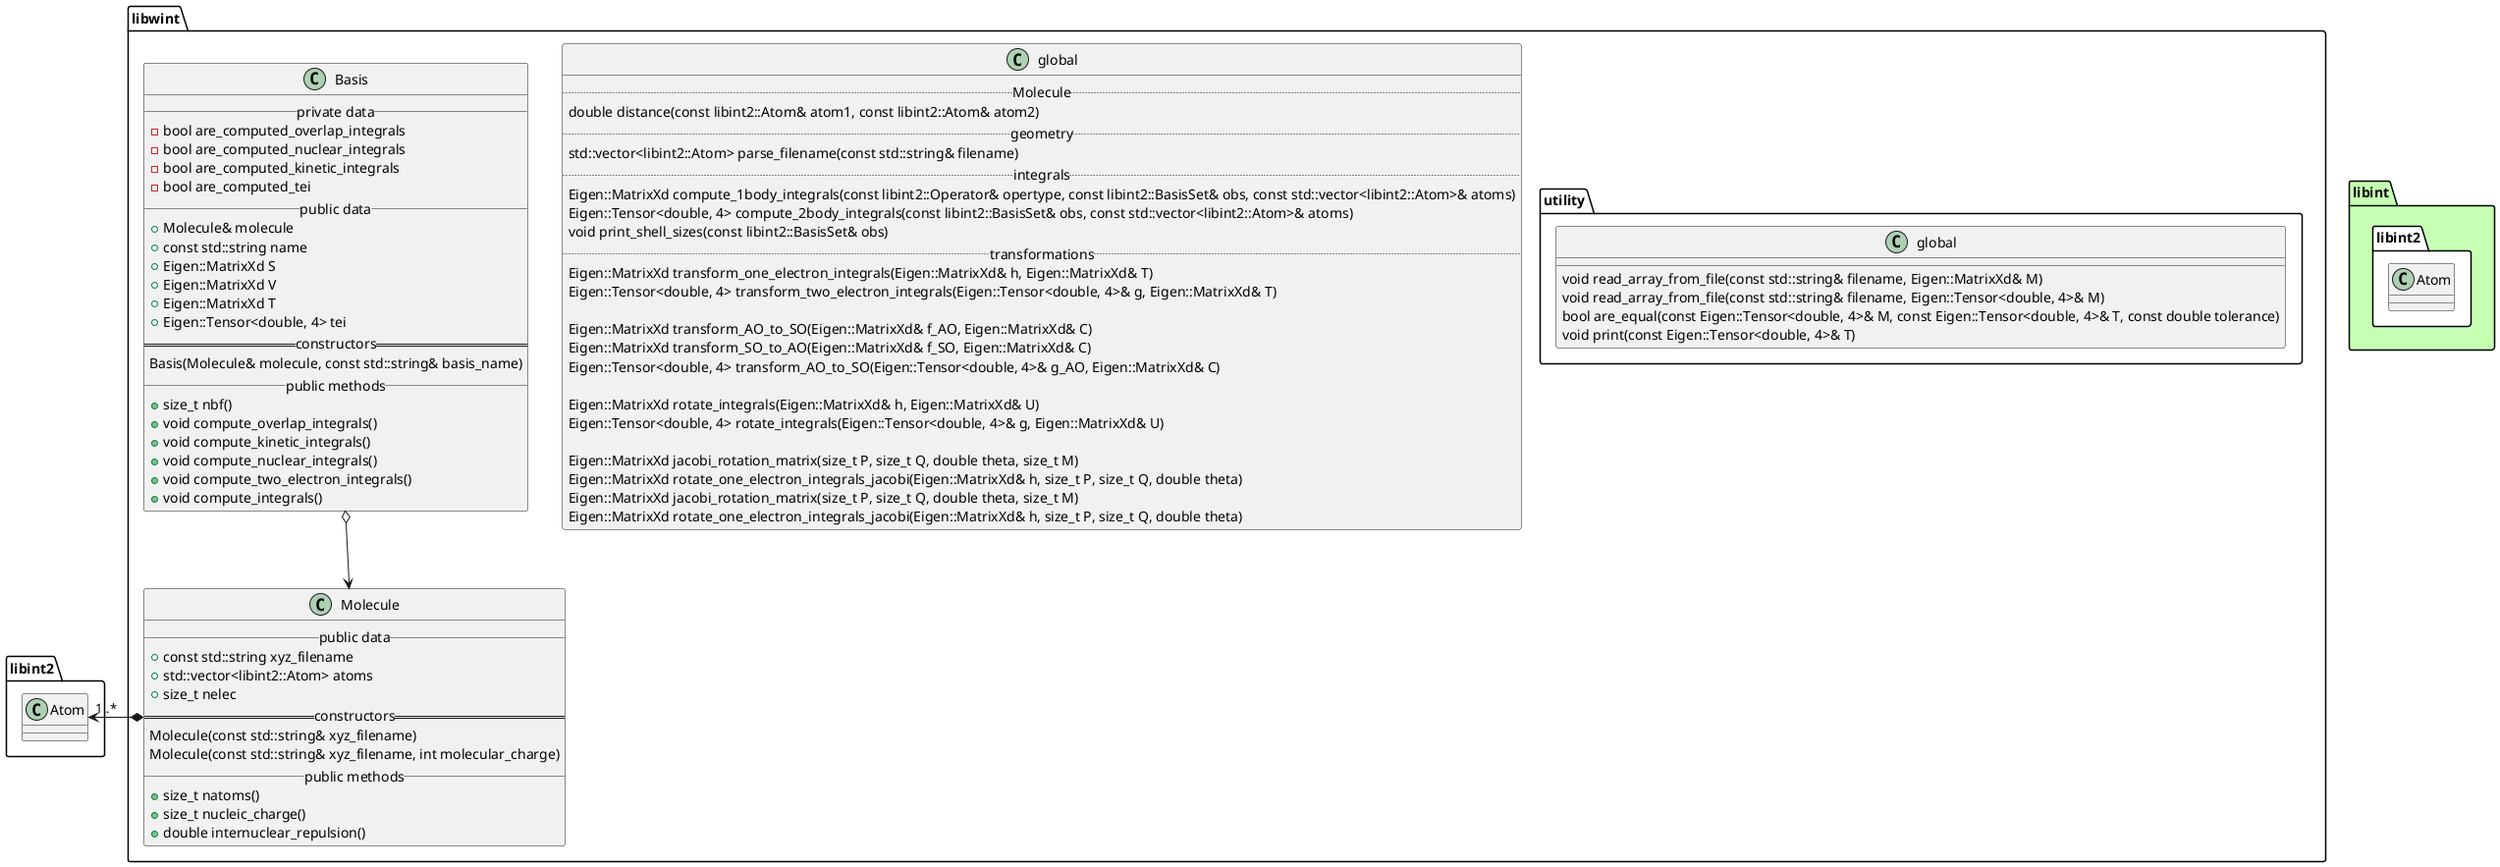 @startuml



package libint #c6ffb3 {
    namespace libint2 #ffffff {
        class Atom
    }
}




namespace libwint #ffffff {
    class global {
        .. Molecule ..
        double distance(const libint2::Atom& atom1, const libint2::Atom& atom2)
        .. geometry ..
        std::vector<libint2::Atom> parse_filename(const std::string& filename)
        .. integrals ..
        Eigen::MatrixXd compute_1body_integrals(const libint2::Operator& opertype, const libint2::BasisSet& obs, const std::vector<libint2::Atom>& atoms)
        Eigen::Tensor<double, 4> compute_2body_integrals(const libint2::BasisSet& obs, const std::vector<libint2::Atom>& atoms)
        void print_shell_sizes(const libint2::BasisSet& obs)
        .. transformations ..
        Eigen::MatrixXd transform_one_electron_integrals(Eigen::MatrixXd& h, Eigen::MatrixXd& T)
        Eigen::Tensor<double, 4> transform_two_electron_integrals(Eigen::Tensor<double, 4>& g, Eigen::MatrixXd& T)

        Eigen::MatrixXd transform_AO_to_SO(Eigen::MatrixXd& f_AO, Eigen::MatrixXd& C)
        Eigen::MatrixXd transform_SO_to_AO(Eigen::MatrixXd& f_SO, Eigen::MatrixXd& C)
        Eigen::Tensor<double, 4> transform_AO_to_SO(Eigen::Tensor<double, 4>& g_AO, Eigen::MatrixXd& C)

        Eigen::MatrixXd rotate_integrals(Eigen::MatrixXd& h, Eigen::MatrixXd& U)
        Eigen::Tensor<double, 4> rotate_integrals(Eigen::Tensor<double, 4>& g, Eigen::MatrixXd& U)

        Eigen::MatrixXd jacobi_rotation_matrix(size_t P, size_t Q, double theta, size_t M)
        Eigen::MatrixXd rotate_one_electron_integrals_jacobi(Eigen::MatrixXd& h, size_t P, size_t Q, double theta)
        Eigen::MatrixXd jacobi_rotation_matrix(size_t P, size_t Q, double theta, size_t M)
        Eigen::MatrixXd rotate_one_electron_integrals_jacobi(Eigen::MatrixXd& h, size_t P, size_t Q, double theta)
    }


    namespace utility {
        class global {
            void read_array_from_file(const std::string& filename, Eigen::MatrixXd& M)
            void read_array_from_file(const std::string& filename, Eigen::Tensor<double, 4>& M)
            bool are_equal(const Eigen::Tensor<double, 4>& M, const Eigen::Tensor<double, 4>& T, const double tolerance)
            void print(const Eigen::Tensor<double, 4>& T)
        }
    }

    class Basis {
        __ private data __
        - bool are_computed_overlap_integrals
        - bool are_computed_nuclear_integrals
        - bool are_computed_kinetic_integrals
        - bool are_computed_tei
        __ public data __
        + Molecule& molecule
        + const std::string name
        + Eigen::MatrixXd S
        + Eigen::MatrixXd V
        + Eigen::MatrixXd T
        + Eigen::Tensor<double, 4> tei
        == constructors ==
        Basis(Molecule& molecule, const std::string& basis_name)
        __ public methods __
        + size_t nbf()
        + void compute_overlap_integrals()
        + void compute_kinetic_integrals()
        + void compute_nuclear_integrals()
        + void compute_two_electron_integrals()
        + void compute_integrals()
    }


    class Molecule {
        __ public data __
        +const std::string xyz_filename
        +std::vector<libint2::Atom> atoms
        +size_t nelec
        == constructors ==
        Molecule(const std::string& xyz_filename)
        Molecule(const std::string& xyz_filename, int molecular_charge)
        __ public methods __
        +size_t natoms()
        +size_t nucleic_charge()
        +double internuclear_repulsion()
    }

}



libwint.Basis o--> libwint.Molecule
libwint.Molecule *-left> "1..*" libint2.Atom



@enduml